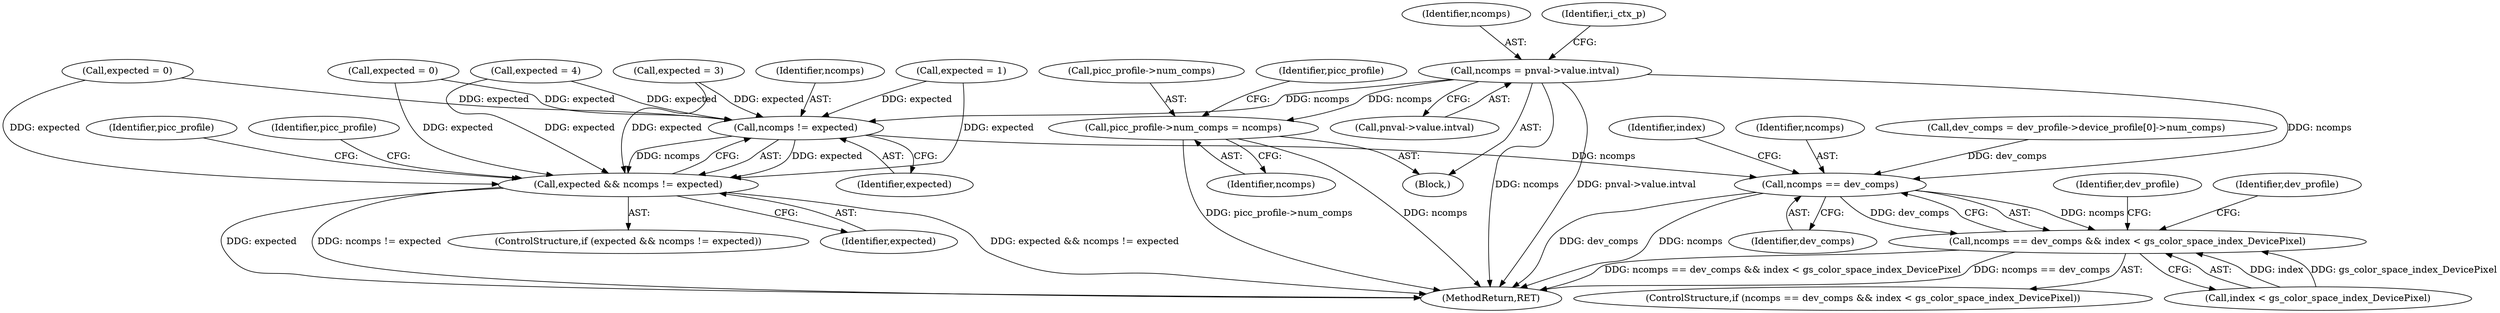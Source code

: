 digraph "0_ghostscript_67d760ab775dae4efe803b5944b0439aa3c0b04a_1@pointer" {
"1000240" [label="(Call,ncomps = pnval->value.intval)"];
"1000267" [label="(Call,picc_profile->num_comps = ncomps)"];
"1000357" [label="(Call,ncomps != expected)"];
"1000355" [label="(Call,expected && ncomps != expected)"];
"1000429" [label="(Call,ncomps == dev_comps)"];
"1000428" [label="(Call,ncomps == dev_comps && index < gs_color_space_index_DevicePixel)"];
"1000327" [label="(Call,expected = 1)"];
"1000337" [label="(Call,expected = 4)"];
"1000354" [label="(ControlStructure,if (expected && ncomps != expected))"];
"1000138" [label="(Call,expected = 0)"];
"1000268" [label="(Call,picc_profile->num_comps)"];
"1000242" [label="(Call,pnval->value.intval)"];
"1000267" [label="(Call,picc_profile->num_comps = ncomps)"];
"1000359" [label="(Identifier,expected)"];
"1000113" [label="(Block,)"];
"1000317" [label="(Call,expected = 3)"];
"1000347" [label="(Call,expected = 0)"];
"1000355" [label="(Call,expected && ncomps != expected)"];
"1000357" [label="(Call,ncomps != expected)"];
"1000356" [label="(Identifier,expected)"];
"1000240" [label="(Call,ncomps = pnval->value.intval)"];
"1000439" [label="(Identifier,dev_profile)"];
"1000274" [label="(Identifier,picc_profile)"];
"1000367" [label="(Identifier,picc_profile)"];
"1000431" [label="(Identifier,dev_comps)"];
"1000429" [label="(Call,ncomps == dev_comps)"];
"1000271" [label="(Identifier,ncomps)"];
"1000427" [label="(ControlStructure,if (ncomps == dev_comps && index < gs_color_space_index_DevicePixel))"];
"1000433" [label="(Identifier,index)"];
"1000241" [label="(Identifier,ncomps)"];
"1000524" [label="(MethodReturn,RET)"];
"1000248" [label="(Identifier,i_ctx_p)"];
"1000430" [label="(Identifier,ncomps)"];
"1000453" [label="(Identifier,dev_profile)"];
"1000410" [label="(Call,dev_comps = dev_profile->device_profile[0]->num_comps)"];
"1000432" [label="(Call,index < gs_color_space_index_DevicePixel)"];
"1000428" [label="(Call,ncomps == dev_comps && index < gs_color_space_index_DevicePixel)"];
"1000362" [label="(Identifier,picc_profile)"];
"1000358" [label="(Identifier,ncomps)"];
"1000240" -> "1000113"  [label="AST: "];
"1000240" -> "1000242"  [label="CFG: "];
"1000241" -> "1000240"  [label="AST: "];
"1000242" -> "1000240"  [label="AST: "];
"1000248" -> "1000240"  [label="CFG: "];
"1000240" -> "1000524"  [label="DDG: pnval->value.intval"];
"1000240" -> "1000524"  [label="DDG: ncomps"];
"1000240" -> "1000267"  [label="DDG: ncomps"];
"1000240" -> "1000357"  [label="DDG: ncomps"];
"1000240" -> "1000429"  [label="DDG: ncomps"];
"1000267" -> "1000113"  [label="AST: "];
"1000267" -> "1000271"  [label="CFG: "];
"1000268" -> "1000267"  [label="AST: "];
"1000271" -> "1000267"  [label="AST: "];
"1000274" -> "1000267"  [label="CFG: "];
"1000267" -> "1000524"  [label="DDG: picc_profile->num_comps"];
"1000267" -> "1000524"  [label="DDG: ncomps"];
"1000357" -> "1000355"  [label="AST: "];
"1000357" -> "1000359"  [label="CFG: "];
"1000358" -> "1000357"  [label="AST: "];
"1000359" -> "1000357"  [label="AST: "];
"1000355" -> "1000357"  [label="CFG: "];
"1000357" -> "1000355"  [label="DDG: expected"];
"1000357" -> "1000355"  [label="DDG: ncomps"];
"1000317" -> "1000357"  [label="DDG: expected"];
"1000138" -> "1000357"  [label="DDG: expected"];
"1000347" -> "1000357"  [label="DDG: expected"];
"1000327" -> "1000357"  [label="DDG: expected"];
"1000337" -> "1000357"  [label="DDG: expected"];
"1000357" -> "1000429"  [label="DDG: ncomps"];
"1000355" -> "1000354"  [label="AST: "];
"1000355" -> "1000356"  [label="CFG: "];
"1000356" -> "1000355"  [label="AST: "];
"1000362" -> "1000355"  [label="CFG: "];
"1000367" -> "1000355"  [label="CFG: "];
"1000355" -> "1000524"  [label="DDG: expected"];
"1000355" -> "1000524"  [label="DDG: ncomps != expected"];
"1000355" -> "1000524"  [label="DDG: expected && ncomps != expected"];
"1000317" -> "1000355"  [label="DDG: expected"];
"1000138" -> "1000355"  [label="DDG: expected"];
"1000347" -> "1000355"  [label="DDG: expected"];
"1000327" -> "1000355"  [label="DDG: expected"];
"1000337" -> "1000355"  [label="DDG: expected"];
"1000429" -> "1000428"  [label="AST: "];
"1000429" -> "1000431"  [label="CFG: "];
"1000430" -> "1000429"  [label="AST: "];
"1000431" -> "1000429"  [label="AST: "];
"1000433" -> "1000429"  [label="CFG: "];
"1000428" -> "1000429"  [label="CFG: "];
"1000429" -> "1000524"  [label="DDG: dev_comps"];
"1000429" -> "1000524"  [label="DDG: ncomps"];
"1000429" -> "1000428"  [label="DDG: ncomps"];
"1000429" -> "1000428"  [label="DDG: dev_comps"];
"1000410" -> "1000429"  [label="DDG: dev_comps"];
"1000428" -> "1000427"  [label="AST: "];
"1000428" -> "1000432"  [label="CFG: "];
"1000432" -> "1000428"  [label="AST: "];
"1000439" -> "1000428"  [label="CFG: "];
"1000453" -> "1000428"  [label="CFG: "];
"1000428" -> "1000524"  [label="DDG: ncomps == dev_comps && index < gs_color_space_index_DevicePixel"];
"1000428" -> "1000524"  [label="DDG: ncomps == dev_comps"];
"1000432" -> "1000428"  [label="DDG: index"];
"1000432" -> "1000428"  [label="DDG: gs_color_space_index_DevicePixel"];
}
